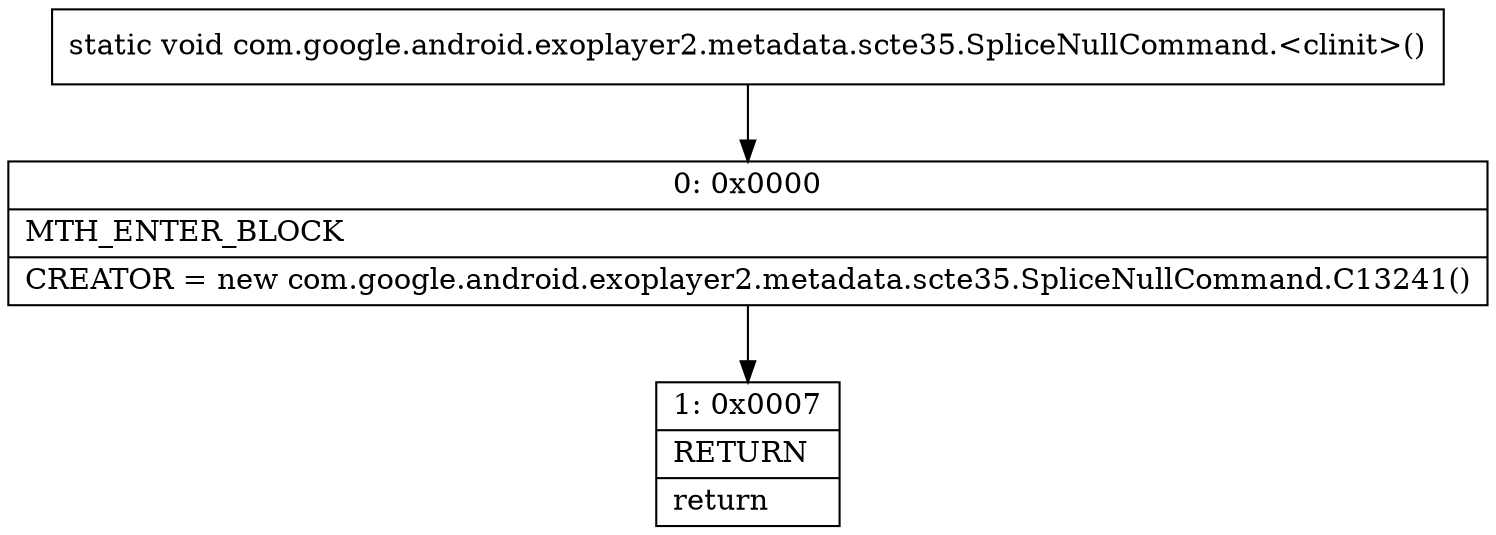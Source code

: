 digraph "CFG forcom.google.android.exoplayer2.metadata.scte35.SpliceNullCommand.\<clinit\>()V" {
Node_0 [shape=record,label="{0\:\ 0x0000|MTH_ENTER_BLOCK\l|CREATOR = new com.google.android.exoplayer2.metadata.scte35.SpliceNullCommand.C13241()\l}"];
Node_1 [shape=record,label="{1\:\ 0x0007|RETURN\l|return\l}"];
MethodNode[shape=record,label="{static void com.google.android.exoplayer2.metadata.scte35.SpliceNullCommand.\<clinit\>() }"];
MethodNode -> Node_0;
Node_0 -> Node_1;
}

